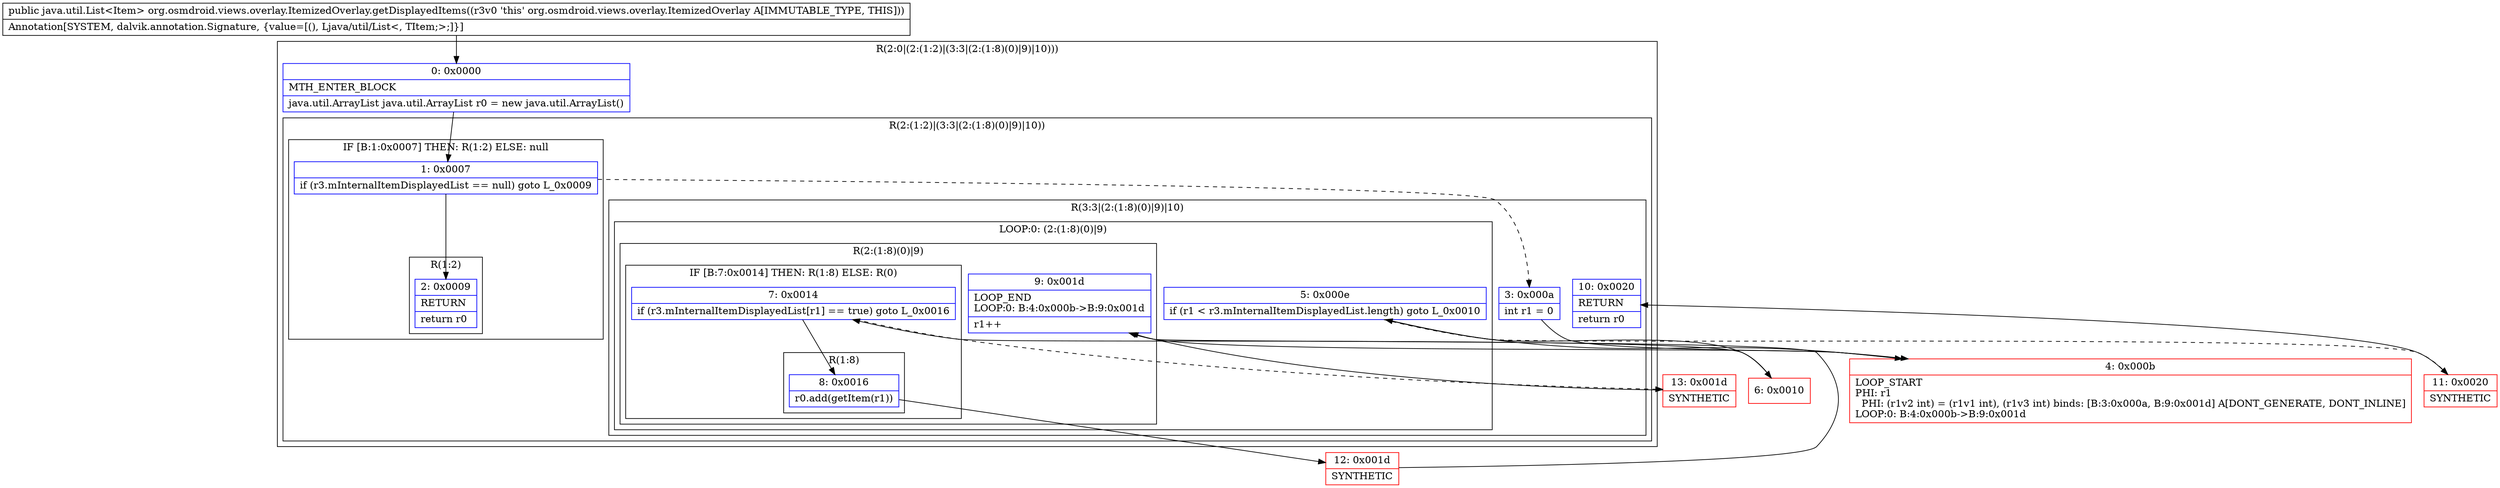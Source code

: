 digraph "CFG fororg.osmdroid.views.overlay.ItemizedOverlay.getDisplayedItems()Ljava\/util\/List;" {
subgraph cluster_Region_687514706 {
label = "R(2:0|(2:(1:2)|(3:3|(2:(1:8)(0)|9)|10)))";
node [shape=record,color=blue];
Node_0 [shape=record,label="{0\:\ 0x0000|MTH_ENTER_BLOCK\l|java.util.ArrayList java.util.ArrayList r0 = new java.util.ArrayList()\l}"];
subgraph cluster_Region_1377550297 {
label = "R(2:(1:2)|(3:3|(2:(1:8)(0)|9)|10))";
node [shape=record,color=blue];
subgraph cluster_IfRegion_1903480022 {
label = "IF [B:1:0x0007] THEN: R(1:2) ELSE: null";
node [shape=record,color=blue];
Node_1 [shape=record,label="{1\:\ 0x0007|if (r3.mInternalItemDisplayedList == null) goto L_0x0009\l}"];
subgraph cluster_Region_1916017513 {
label = "R(1:2)";
node [shape=record,color=blue];
Node_2 [shape=record,label="{2\:\ 0x0009|RETURN\l|return r0\l}"];
}
}
subgraph cluster_Region_1362574186 {
label = "R(3:3|(2:(1:8)(0)|9)|10)";
node [shape=record,color=blue];
Node_3 [shape=record,label="{3\:\ 0x000a|int r1 = 0\l}"];
subgraph cluster_LoopRegion_747822378 {
label = "LOOP:0: (2:(1:8)(0)|9)";
node [shape=record,color=blue];
Node_5 [shape=record,label="{5\:\ 0x000e|if (r1 \< r3.mInternalItemDisplayedList.length) goto L_0x0010\l}"];
subgraph cluster_Region_2125423746 {
label = "R(2:(1:8)(0)|9)";
node [shape=record,color=blue];
subgraph cluster_IfRegion_824552768 {
label = "IF [B:7:0x0014] THEN: R(1:8) ELSE: R(0)";
node [shape=record,color=blue];
Node_7 [shape=record,label="{7\:\ 0x0014|if (r3.mInternalItemDisplayedList[r1] == true) goto L_0x0016\l}"];
subgraph cluster_Region_643642116 {
label = "R(1:8)";
node [shape=record,color=blue];
Node_8 [shape=record,label="{8\:\ 0x0016|r0.add(getItem(r1))\l}"];
}
subgraph cluster_Region_823484561 {
label = "R(0)";
node [shape=record,color=blue];
}
}
Node_9 [shape=record,label="{9\:\ 0x001d|LOOP_END\lLOOP:0: B:4:0x000b\-\>B:9:0x001d\l|r1++\l}"];
}
}
Node_10 [shape=record,label="{10\:\ 0x0020|RETURN\l|return r0\l}"];
}
}
}
Node_4 [shape=record,color=red,label="{4\:\ 0x000b|LOOP_START\lPHI: r1 \l  PHI: (r1v2 int) = (r1v1 int), (r1v3 int) binds: [B:3:0x000a, B:9:0x001d] A[DONT_GENERATE, DONT_INLINE]\lLOOP:0: B:4:0x000b\-\>B:9:0x001d\l}"];
Node_6 [shape=record,color=red,label="{6\:\ 0x0010}"];
Node_11 [shape=record,color=red,label="{11\:\ 0x0020|SYNTHETIC\l}"];
Node_12 [shape=record,color=red,label="{12\:\ 0x001d|SYNTHETIC\l}"];
Node_13 [shape=record,color=red,label="{13\:\ 0x001d|SYNTHETIC\l}"];
MethodNode[shape=record,label="{public java.util.List\<Item\> org.osmdroid.views.overlay.ItemizedOverlay.getDisplayedItems((r3v0 'this' org.osmdroid.views.overlay.ItemizedOverlay A[IMMUTABLE_TYPE, THIS]))  | Annotation[SYSTEM, dalvik.annotation.Signature, \{value=[(), Ljava\/util\/List\<, TItem;\>;]\}]\l}"];
MethodNode -> Node_0;
Node_0 -> Node_1;
Node_1 -> Node_2;
Node_1 -> Node_3[style=dashed];
Node_3 -> Node_4;
Node_5 -> Node_6;
Node_5 -> Node_11[style=dashed];
Node_7 -> Node_8;
Node_7 -> Node_13[style=dashed];
Node_8 -> Node_12;
Node_9 -> Node_4;
Node_4 -> Node_5;
Node_6 -> Node_7;
Node_11 -> Node_10;
Node_12 -> Node_9;
Node_13 -> Node_9;
}

